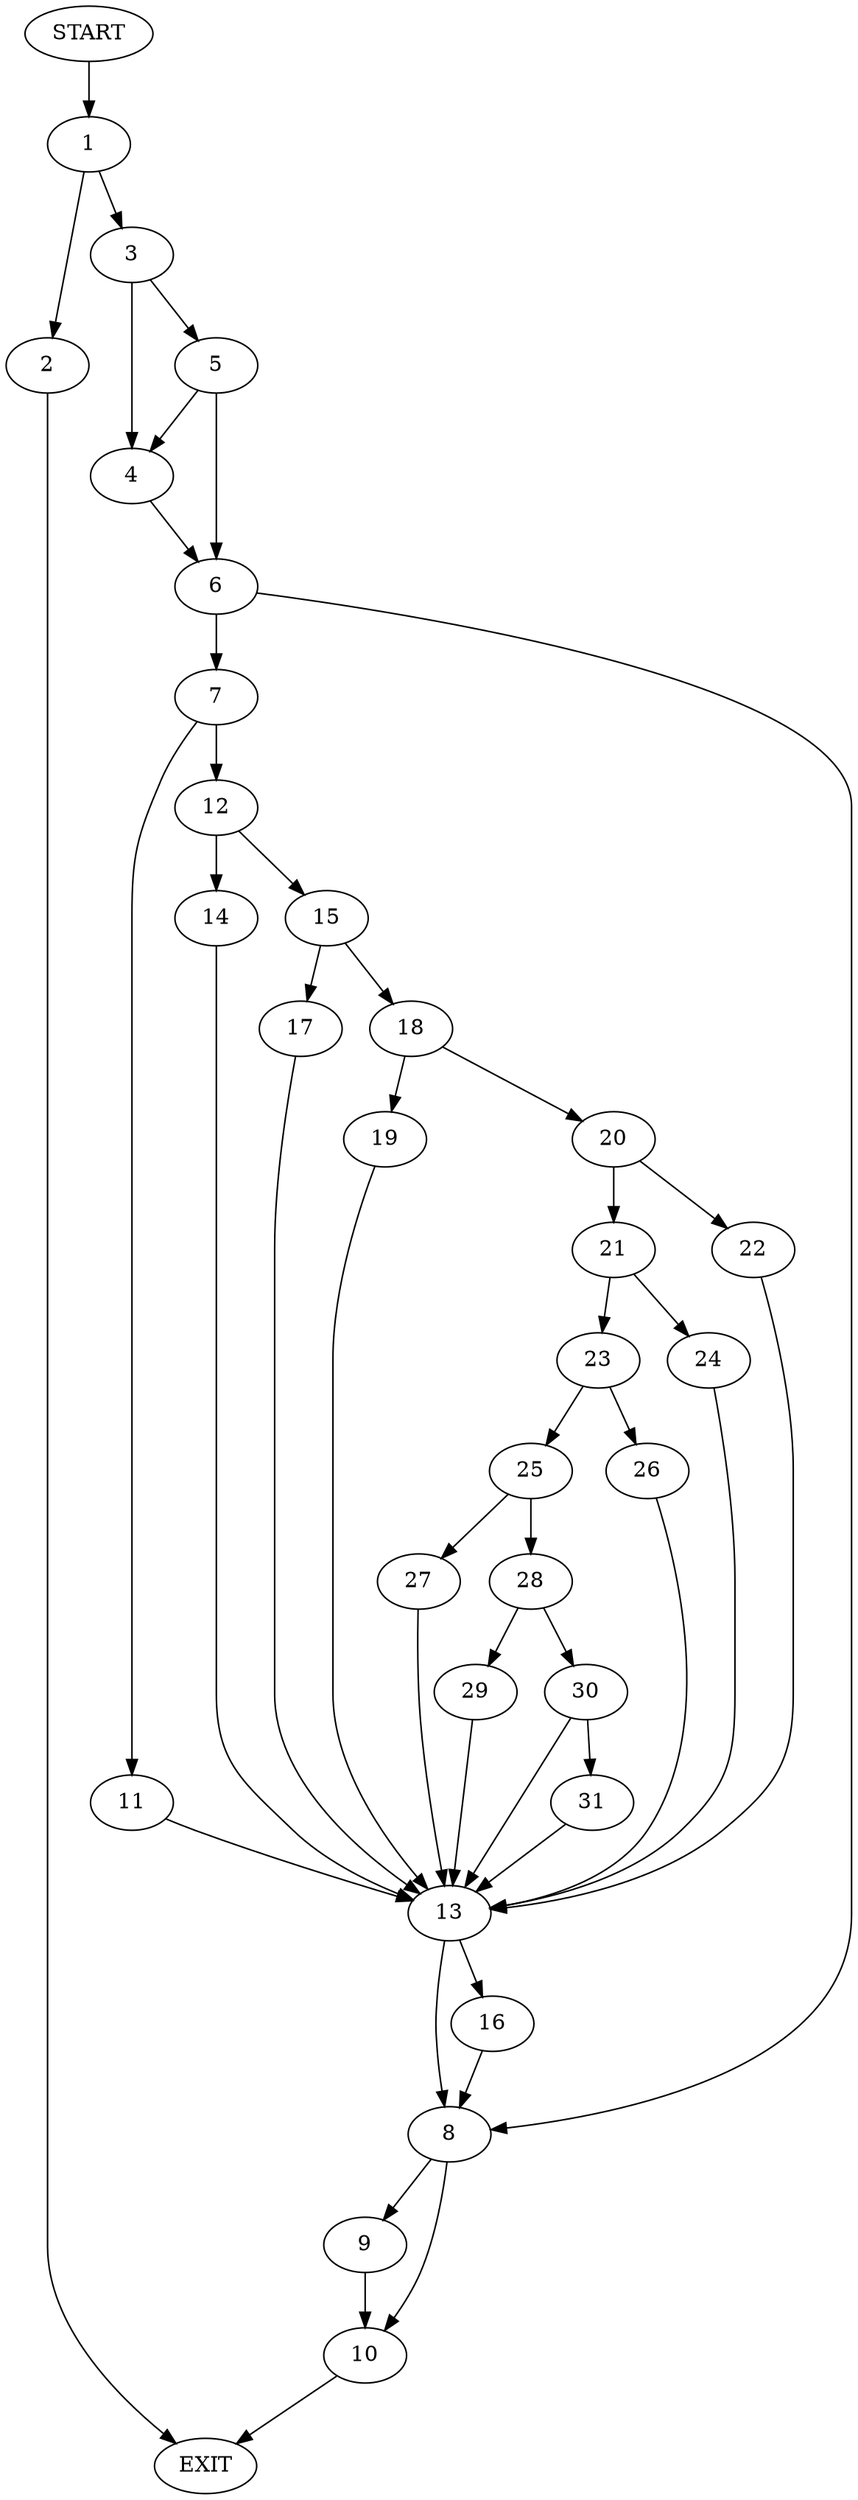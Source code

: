 digraph {
0 [label="START"]
32 [label="EXIT"]
0 -> 1
1 -> 2
1 -> 3
2 -> 32
3 -> 4
3 -> 5
4 -> 6
5 -> 6
5 -> 4
6 -> 7
6 -> 8
8 -> 9
8 -> 10
7 -> 11
7 -> 12
11 -> 13
12 -> 14
12 -> 15
13 -> 16
13 -> 8
15 -> 17
15 -> 18
14 -> 13
17 -> 13
18 -> 19
18 -> 20
19 -> 13
20 -> 21
20 -> 22
21 -> 23
21 -> 24
22 -> 13
24 -> 13
23 -> 25
23 -> 26
25 -> 27
25 -> 28
26 -> 13
27 -> 13
28 -> 29
28 -> 30
29 -> 13
30 -> 13
30 -> 31
31 -> 13
16 -> 8
10 -> 32
9 -> 10
}
